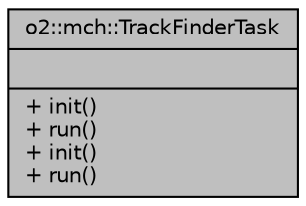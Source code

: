 digraph "o2::mch::TrackFinderTask"
{
 // INTERACTIVE_SVG=YES
  bgcolor="transparent";
  edge [fontname="Helvetica",fontsize="10",labelfontname="Helvetica",labelfontsize="10"];
  node [fontname="Helvetica",fontsize="10",shape=record];
  Node1 [label="{o2::mch::TrackFinderTask\n||+ init()\l+ run()\l+ init()\l+ run()\l}",height=0.2,width=0.4,color="black", fillcolor="grey75", style="filled", fontcolor="black"];
}

